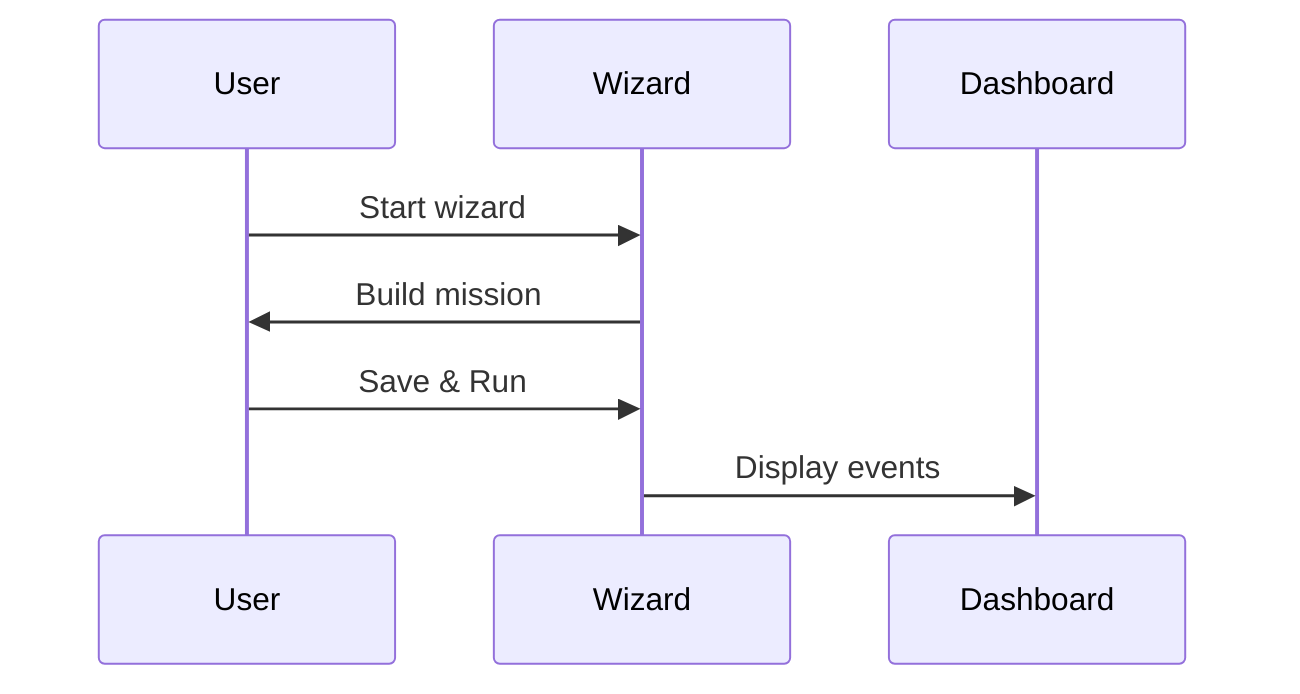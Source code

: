 sequenceDiagram
    participant User
    participant Wizard
    participant Dashboard
    User->>Wizard: Start wizard
    Wizard->>User: Build mission
    User->>Wizard: Save & Run
    Wizard->>Dashboard: Display events